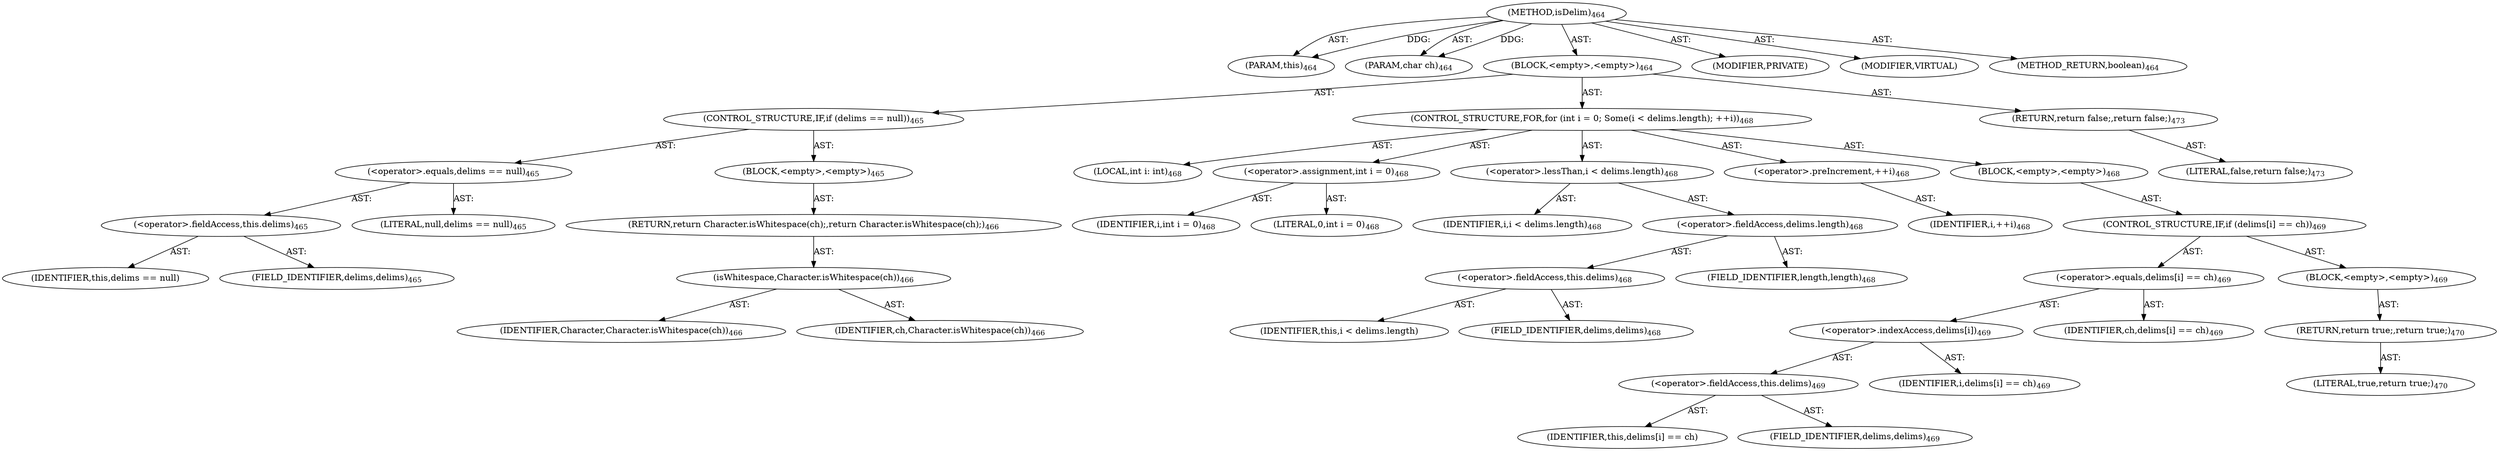 digraph "isDelim" {  
"111669149723" [label = <(METHOD,isDelim)<SUB>464</SUB>> ]
"115964117063" [label = <(PARAM,this)<SUB>464</SUB>> ]
"115964117064" [label = <(PARAM,char ch)<SUB>464</SUB>> ]
"25769803830" [label = <(BLOCK,&lt;empty&gt;,&lt;empty&gt;)<SUB>464</SUB>> ]
"47244640285" [label = <(CONTROL_STRUCTURE,IF,if (delims == null))<SUB>465</SUB>> ]
"30064771276" [label = <(&lt;operator&gt;.equals,delims == null)<SUB>465</SUB>> ]
"30064771277" [label = <(&lt;operator&gt;.fieldAccess,this.delims)<SUB>465</SUB>> ]
"68719476914" [label = <(IDENTIFIER,this,delims == null)> ]
"55834574922" [label = <(FIELD_IDENTIFIER,delims,delims)<SUB>465</SUB>> ]
"90194313249" [label = <(LITERAL,null,delims == null)<SUB>465</SUB>> ]
"25769803831" [label = <(BLOCK,&lt;empty&gt;,&lt;empty&gt;)<SUB>465</SUB>> ]
"146028888073" [label = <(RETURN,return Character.isWhitespace(ch);,return Character.isWhitespace(ch);)<SUB>466</SUB>> ]
"30064771278" [label = <(isWhitespace,Character.isWhitespace(ch))<SUB>466</SUB>> ]
"68719476915" [label = <(IDENTIFIER,Character,Character.isWhitespace(ch))<SUB>466</SUB>> ]
"68719476916" [label = <(IDENTIFIER,ch,Character.isWhitespace(ch))<SUB>466</SUB>> ]
"47244640286" [label = <(CONTROL_STRUCTURE,FOR,for (int i = 0; Some(i &lt; delims.length); ++i))<SUB>468</SUB>> ]
"94489280523" [label = <(LOCAL,int i: int)<SUB>468</SUB>> ]
"30064771279" [label = <(&lt;operator&gt;.assignment,int i = 0)<SUB>468</SUB>> ]
"68719476917" [label = <(IDENTIFIER,i,int i = 0)<SUB>468</SUB>> ]
"90194313250" [label = <(LITERAL,0,int i = 0)<SUB>468</SUB>> ]
"30064771280" [label = <(&lt;operator&gt;.lessThan,i &lt; delims.length)<SUB>468</SUB>> ]
"68719476918" [label = <(IDENTIFIER,i,i &lt; delims.length)<SUB>468</SUB>> ]
"30064771281" [label = <(&lt;operator&gt;.fieldAccess,delims.length)<SUB>468</SUB>> ]
"30064771282" [label = <(&lt;operator&gt;.fieldAccess,this.delims)<SUB>468</SUB>> ]
"68719476919" [label = <(IDENTIFIER,this,i &lt; delims.length)> ]
"55834574923" [label = <(FIELD_IDENTIFIER,delims,delims)<SUB>468</SUB>> ]
"55834574924" [label = <(FIELD_IDENTIFIER,length,length)<SUB>468</SUB>> ]
"30064771283" [label = <(&lt;operator&gt;.preIncrement,++i)<SUB>468</SUB>> ]
"68719476920" [label = <(IDENTIFIER,i,++i)<SUB>468</SUB>> ]
"25769803832" [label = <(BLOCK,&lt;empty&gt;,&lt;empty&gt;)<SUB>468</SUB>> ]
"47244640287" [label = <(CONTROL_STRUCTURE,IF,if (delims[i] == ch))<SUB>469</SUB>> ]
"30064771284" [label = <(&lt;operator&gt;.equals,delims[i] == ch)<SUB>469</SUB>> ]
"30064771285" [label = <(&lt;operator&gt;.indexAccess,delims[i])<SUB>469</SUB>> ]
"30064771286" [label = <(&lt;operator&gt;.fieldAccess,this.delims)<SUB>469</SUB>> ]
"68719476921" [label = <(IDENTIFIER,this,delims[i] == ch)> ]
"55834574925" [label = <(FIELD_IDENTIFIER,delims,delims)<SUB>469</SUB>> ]
"68719476922" [label = <(IDENTIFIER,i,delims[i] == ch)<SUB>469</SUB>> ]
"68719476923" [label = <(IDENTIFIER,ch,delims[i] == ch)<SUB>469</SUB>> ]
"25769803833" [label = <(BLOCK,&lt;empty&gt;,&lt;empty&gt;)<SUB>469</SUB>> ]
"146028888074" [label = <(RETURN,return true;,return true;)<SUB>470</SUB>> ]
"90194313251" [label = <(LITERAL,true,return true;)<SUB>470</SUB>> ]
"146028888075" [label = <(RETURN,return false;,return false;)<SUB>473</SUB>> ]
"90194313252" [label = <(LITERAL,false,return false;)<SUB>473</SUB>> ]
"133143986245" [label = <(MODIFIER,PRIVATE)> ]
"133143986246" [label = <(MODIFIER,VIRTUAL)> ]
"128849018907" [label = <(METHOD_RETURN,boolean)<SUB>464</SUB>> ]
  "111669149723" -> "115964117063"  [ label = "AST: "] 
  "111669149723" -> "115964117064"  [ label = "AST: "] 
  "111669149723" -> "25769803830"  [ label = "AST: "] 
  "111669149723" -> "133143986245"  [ label = "AST: "] 
  "111669149723" -> "133143986246"  [ label = "AST: "] 
  "111669149723" -> "128849018907"  [ label = "AST: "] 
  "25769803830" -> "47244640285"  [ label = "AST: "] 
  "25769803830" -> "47244640286"  [ label = "AST: "] 
  "25769803830" -> "146028888075"  [ label = "AST: "] 
  "47244640285" -> "30064771276"  [ label = "AST: "] 
  "47244640285" -> "25769803831"  [ label = "AST: "] 
  "30064771276" -> "30064771277"  [ label = "AST: "] 
  "30064771276" -> "90194313249"  [ label = "AST: "] 
  "30064771277" -> "68719476914"  [ label = "AST: "] 
  "30064771277" -> "55834574922"  [ label = "AST: "] 
  "25769803831" -> "146028888073"  [ label = "AST: "] 
  "146028888073" -> "30064771278"  [ label = "AST: "] 
  "30064771278" -> "68719476915"  [ label = "AST: "] 
  "30064771278" -> "68719476916"  [ label = "AST: "] 
  "47244640286" -> "94489280523"  [ label = "AST: "] 
  "47244640286" -> "30064771279"  [ label = "AST: "] 
  "47244640286" -> "30064771280"  [ label = "AST: "] 
  "47244640286" -> "30064771283"  [ label = "AST: "] 
  "47244640286" -> "25769803832"  [ label = "AST: "] 
  "30064771279" -> "68719476917"  [ label = "AST: "] 
  "30064771279" -> "90194313250"  [ label = "AST: "] 
  "30064771280" -> "68719476918"  [ label = "AST: "] 
  "30064771280" -> "30064771281"  [ label = "AST: "] 
  "30064771281" -> "30064771282"  [ label = "AST: "] 
  "30064771281" -> "55834574924"  [ label = "AST: "] 
  "30064771282" -> "68719476919"  [ label = "AST: "] 
  "30064771282" -> "55834574923"  [ label = "AST: "] 
  "30064771283" -> "68719476920"  [ label = "AST: "] 
  "25769803832" -> "47244640287"  [ label = "AST: "] 
  "47244640287" -> "30064771284"  [ label = "AST: "] 
  "47244640287" -> "25769803833"  [ label = "AST: "] 
  "30064771284" -> "30064771285"  [ label = "AST: "] 
  "30064771284" -> "68719476923"  [ label = "AST: "] 
  "30064771285" -> "30064771286"  [ label = "AST: "] 
  "30064771285" -> "68719476922"  [ label = "AST: "] 
  "30064771286" -> "68719476921"  [ label = "AST: "] 
  "30064771286" -> "55834574925"  [ label = "AST: "] 
  "25769803833" -> "146028888074"  [ label = "AST: "] 
  "146028888074" -> "90194313251"  [ label = "AST: "] 
  "146028888075" -> "90194313252"  [ label = "AST: "] 
  "111669149723" -> "115964117063"  [ label = "DDG: "] 
  "111669149723" -> "115964117064"  [ label = "DDG: "] 
}
